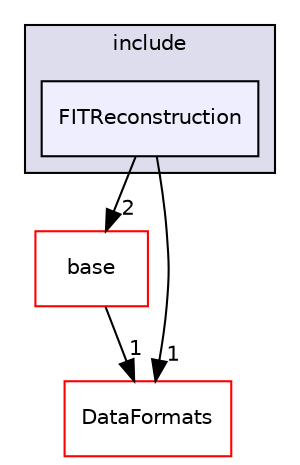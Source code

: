 digraph "/home/travis/build/AliceO2Group/AliceO2/Detectors/FIT/reconstruction/include/FITReconstruction" {
  bgcolor=transparent;
  compound=true
  node [ fontsize="10", fontname="Helvetica"];
  edge [ labelfontsize="10", labelfontname="Helvetica"];
  subgraph clusterdir_1af69bfcf1f17ec123009496bd1e7488 {
    graph [ bgcolor="#ddddee", pencolor="black", label="include" fontname="Helvetica", fontsize="10", URL="dir_1af69bfcf1f17ec123009496bd1e7488.html"]
  dir_70ed585275b5d3d16ecf7d4ee96606d3 [shape=box, label="FITReconstruction", style="filled", fillcolor="#eeeeff", pencolor="black", URL="dir_70ed585275b5d3d16ecf7d4ee96606d3.html"];
  }
  dir_efd5be80f1ea96799fa313034d485898 [shape=box label="base" color="red" URL="dir_efd5be80f1ea96799fa313034d485898.html"];
  dir_2171f7ec022c5423887b07c69b2f5b48 [shape=box label="DataFormats" color="red" URL="dir_2171f7ec022c5423887b07c69b2f5b48.html"];
  dir_70ed585275b5d3d16ecf7d4ee96606d3->dir_efd5be80f1ea96799fa313034d485898 [headlabel="2", labeldistance=1.5 headhref="dir_000259_000215.html"];
  dir_70ed585275b5d3d16ecf7d4ee96606d3->dir_2171f7ec022c5423887b07c69b2f5b48 [headlabel="1", labeldistance=1.5 headhref="dir_000259_000054.html"];
  dir_efd5be80f1ea96799fa313034d485898->dir_2171f7ec022c5423887b07c69b2f5b48 [headlabel="1", labeldistance=1.5 headhref="dir_000215_000054.html"];
}
